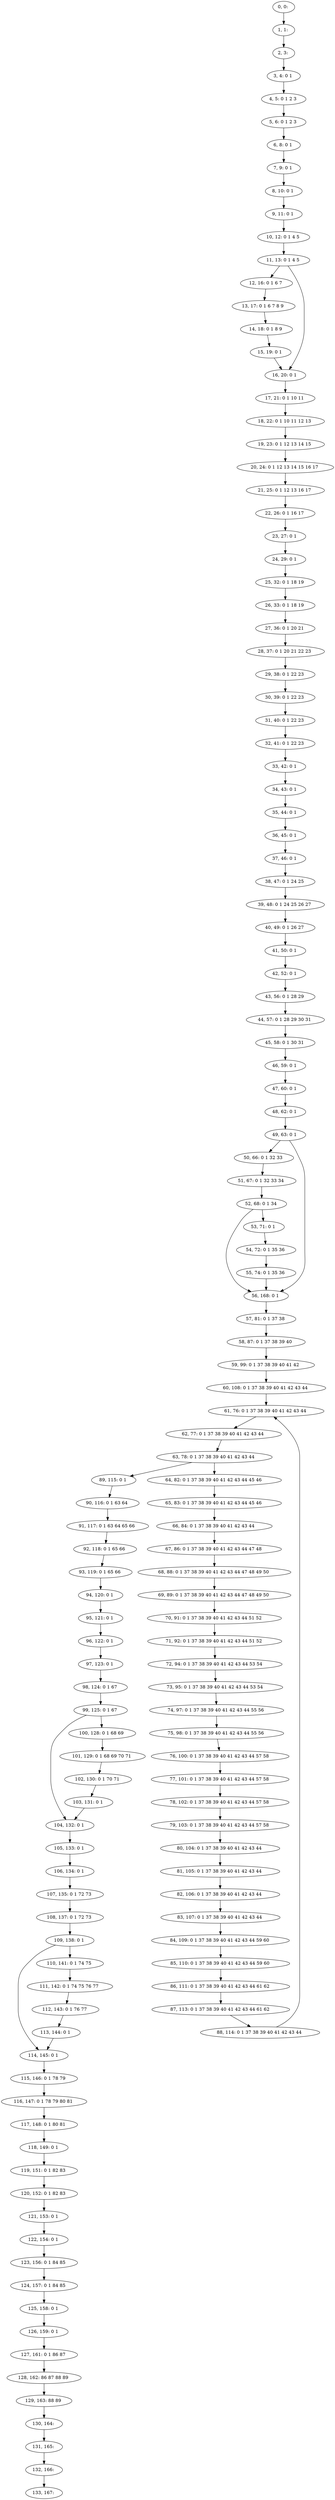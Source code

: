 digraph G {
0[label="0, 0: "];
1[label="1, 1: "];
2[label="2, 3: "];
3[label="3, 4: 0 1 "];
4[label="4, 5: 0 1 2 3 "];
5[label="5, 6: 0 1 2 3 "];
6[label="6, 8: 0 1 "];
7[label="7, 9: 0 1 "];
8[label="8, 10: 0 1 "];
9[label="9, 11: 0 1 "];
10[label="10, 12: 0 1 4 5 "];
11[label="11, 13: 0 1 4 5 "];
12[label="12, 16: 0 1 6 7 "];
13[label="13, 17: 0 1 6 7 8 9 "];
14[label="14, 18: 0 1 8 9 "];
15[label="15, 19: 0 1 "];
16[label="16, 20: 0 1 "];
17[label="17, 21: 0 1 10 11 "];
18[label="18, 22: 0 1 10 11 12 13 "];
19[label="19, 23: 0 1 12 13 14 15 "];
20[label="20, 24: 0 1 12 13 14 15 16 17 "];
21[label="21, 25: 0 1 12 13 16 17 "];
22[label="22, 26: 0 1 16 17 "];
23[label="23, 27: 0 1 "];
24[label="24, 29: 0 1 "];
25[label="25, 32: 0 1 18 19 "];
26[label="26, 33: 0 1 18 19 "];
27[label="27, 36: 0 1 20 21 "];
28[label="28, 37: 0 1 20 21 22 23 "];
29[label="29, 38: 0 1 22 23 "];
30[label="30, 39: 0 1 22 23 "];
31[label="31, 40: 0 1 22 23 "];
32[label="32, 41: 0 1 22 23 "];
33[label="33, 42: 0 1 "];
34[label="34, 43: 0 1 "];
35[label="35, 44: 0 1 "];
36[label="36, 45: 0 1 "];
37[label="37, 46: 0 1 "];
38[label="38, 47: 0 1 24 25 "];
39[label="39, 48: 0 1 24 25 26 27 "];
40[label="40, 49: 0 1 26 27 "];
41[label="41, 50: 0 1 "];
42[label="42, 52: 0 1 "];
43[label="43, 56: 0 1 28 29 "];
44[label="44, 57: 0 1 28 29 30 31 "];
45[label="45, 58: 0 1 30 31 "];
46[label="46, 59: 0 1 "];
47[label="47, 60: 0 1 "];
48[label="48, 62: 0 1 "];
49[label="49, 63: 0 1 "];
50[label="50, 66: 0 1 32 33 "];
51[label="51, 67: 0 1 32 33 34 "];
52[label="52, 68: 0 1 34 "];
53[label="53, 71: 0 1 "];
54[label="54, 72: 0 1 35 36 "];
55[label="55, 74: 0 1 35 36 "];
56[label="56, 168: 0 1 "];
57[label="57, 81: 0 1 37 38 "];
58[label="58, 87: 0 1 37 38 39 40 "];
59[label="59, 99: 0 1 37 38 39 40 41 42 "];
60[label="60, 108: 0 1 37 38 39 40 41 42 43 44 "];
61[label="61, 76: 0 1 37 38 39 40 41 42 43 44 "];
62[label="62, 77: 0 1 37 38 39 40 41 42 43 44 "];
63[label="63, 78: 0 1 37 38 39 40 41 42 43 44 "];
64[label="64, 82: 0 1 37 38 39 40 41 42 43 44 45 46 "];
65[label="65, 83: 0 1 37 38 39 40 41 42 43 44 45 46 "];
66[label="66, 84: 0 1 37 38 39 40 41 42 43 44 "];
67[label="67, 86: 0 1 37 38 39 40 41 42 43 44 47 48 "];
68[label="68, 88: 0 1 37 38 39 40 41 42 43 44 47 48 49 50 "];
69[label="69, 89: 0 1 37 38 39 40 41 42 43 44 47 48 49 50 "];
70[label="70, 91: 0 1 37 38 39 40 41 42 43 44 51 52 "];
71[label="71, 92: 0 1 37 38 39 40 41 42 43 44 51 52 "];
72[label="72, 94: 0 1 37 38 39 40 41 42 43 44 53 54 "];
73[label="73, 95: 0 1 37 38 39 40 41 42 43 44 53 54 "];
74[label="74, 97: 0 1 37 38 39 40 41 42 43 44 55 56 "];
75[label="75, 98: 0 1 37 38 39 40 41 42 43 44 55 56 "];
76[label="76, 100: 0 1 37 38 39 40 41 42 43 44 57 58 "];
77[label="77, 101: 0 1 37 38 39 40 41 42 43 44 57 58 "];
78[label="78, 102: 0 1 37 38 39 40 41 42 43 44 57 58 "];
79[label="79, 103: 0 1 37 38 39 40 41 42 43 44 57 58 "];
80[label="80, 104: 0 1 37 38 39 40 41 42 43 44 "];
81[label="81, 105: 0 1 37 38 39 40 41 42 43 44 "];
82[label="82, 106: 0 1 37 38 39 40 41 42 43 44 "];
83[label="83, 107: 0 1 37 38 39 40 41 42 43 44 "];
84[label="84, 109: 0 1 37 38 39 40 41 42 43 44 59 60 "];
85[label="85, 110: 0 1 37 38 39 40 41 42 43 44 59 60 "];
86[label="86, 111: 0 1 37 38 39 40 41 42 43 44 61 62 "];
87[label="87, 113: 0 1 37 38 39 40 41 42 43 44 61 62 "];
88[label="88, 114: 0 1 37 38 39 40 41 42 43 44 "];
89[label="89, 115: 0 1 "];
90[label="90, 116: 0 1 63 64 "];
91[label="91, 117: 0 1 63 64 65 66 "];
92[label="92, 118: 0 1 65 66 "];
93[label="93, 119: 0 1 65 66 "];
94[label="94, 120: 0 1 "];
95[label="95, 121: 0 1 "];
96[label="96, 122: 0 1 "];
97[label="97, 123: 0 1 "];
98[label="98, 124: 0 1 67 "];
99[label="99, 125: 0 1 67 "];
100[label="100, 128: 0 1 68 69 "];
101[label="101, 129: 0 1 68 69 70 71 "];
102[label="102, 130: 0 1 70 71 "];
103[label="103, 131: 0 1 "];
104[label="104, 132: 0 1 "];
105[label="105, 133: 0 1 "];
106[label="106, 134: 0 1 "];
107[label="107, 135: 0 1 72 73 "];
108[label="108, 137: 0 1 72 73 "];
109[label="109, 138: 0 1 "];
110[label="110, 141: 0 1 74 75 "];
111[label="111, 142: 0 1 74 75 76 77 "];
112[label="112, 143: 0 1 76 77 "];
113[label="113, 144: 0 1 "];
114[label="114, 145: 0 1 "];
115[label="115, 146: 0 1 78 79 "];
116[label="116, 147: 0 1 78 79 80 81 "];
117[label="117, 148: 0 1 80 81 "];
118[label="118, 149: 0 1 "];
119[label="119, 151: 0 1 82 83 "];
120[label="120, 152: 0 1 82 83 "];
121[label="121, 153: 0 1 "];
122[label="122, 154: 0 1 "];
123[label="123, 156: 0 1 84 85 "];
124[label="124, 157: 0 1 84 85 "];
125[label="125, 158: 0 1 "];
126[label="126, 159: 0 1 "];
127[label="127, 161: 0 1 86 87 "];
128[label="128, 162: 86 87 88 89 "];
129[label="129, 163: 88 89 "];
130[label="130, 164: "];
131[label="131, 165: "];
132[label="132, 166: "];
133[label="133, 167: "];
0->1 ;
1->2 ;
2->3 ;
3->4 ;
4->5 ;
5->6 ;
6->7 ;
7->8 ;
8->9 ;
9->10 ;
10->11 ;
11->12 ;
11->16 ;
12->13 ;
13->14 ;
14->15 ;
15->16 ;
16->17 ;
17->18 ;
18->19 ;
19->20 ;
20->21 ;
21->22 ;
22->23 ;
23->24 ;
24->25 ;
25->26 ;
26->27 ;
27->28 ;
28->29 ;
29->30 ;
30->31 ;
31->32 ;
32->33 ;
33->34 ;
34->35 ;
35->36 ;
36->37 ;
37->38 ;
38->39 ;
39->40 ;
40->41 ;
41->42 ;
42->43 ;
43->44 ;
44->45 ;
45->46 ;
46->47 ;
47->48 ;
48->49 ;
49->50 ;
49->56 ;
50->51 ;
51->52 ;
52->53 ;
52->56 ;
53->54 ;
54->55 ;
55->56 ;
56->57 ;
57->58 ;
58->59 ;
59->60 ;
60->61 ;
61->62 ;
62->63 ;
63->64 ;
63->89 ;
64->65 ;
65->66 ;
66->67 ;
67->68 ;
68->69 ;
69->70 ;
70->71 ;
71->72 ;
72->73 ;
73->74 ;
74->75 ;
75->76 ;
76->77 ;
77->78 ;
78->79 ;
79->80 ;
80->81 ;
81->82 ;
82->83 ;
83->84 ;
84->85 ;
85->86 ;
86->87 ;
87->88 ;
88->61 ;
89->90 ;
90->91 ;
91->92 ;
92->93 ;
93->94 ;
94->95 ;
95->96 ;
96->97 ;
97->98 ;
98->99 ;
99->100 ;
99->104 ;
100->101 ;
101->102 ;
102->103 ;
103->104 ;
104->105 ;
105->106 ;
106->107 ;
107->108 ;
108->109 ;
109->110 ;
109->114 ;
110->111 ;
111->112 ;
112->113 ;
113->114 ;
114->115 ;
115->116 ;
116->117 ;
117->118 ;
118->119 ;
119->120 ;
120->121 ;
121->122 ;
122->123 ;
123->124 ;
124->125 ;
125->126 ;
126->127 ;
127->128 ;
128->129 ;
129->130 ;
130->131 ;
131->132 ;
132->133 ;
}
